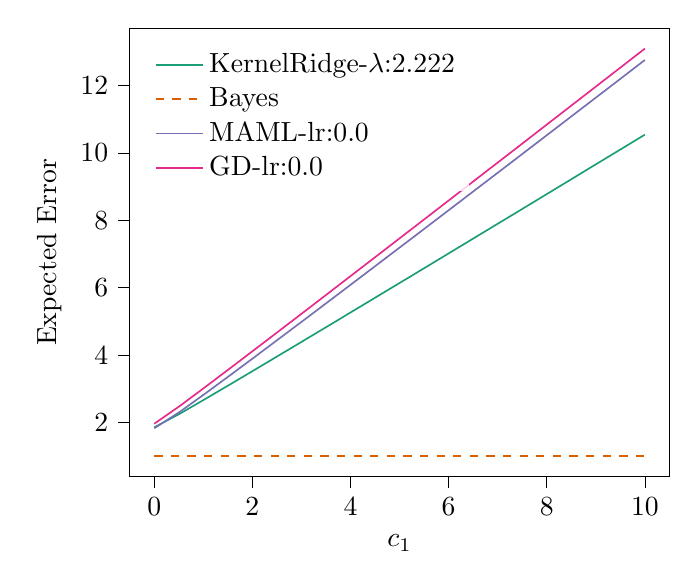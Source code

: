 % This file was created with tikzplotlib v0.10.1.
\begin{tikzpicture}

\definecolor{chocolate217952}{RGB}{217,95,2}
\definecolor{darkcyan27158119}{RGB}{27,158,119}
\definecolor{darkgray176}{RGB}{176,176,176}
\definecolor{deeppink23141138}{RGB}{231,41,138}
\definecolor{lightslategray117112179}{RGB}{117,112,179}

\begin{axis}[
legend cell align={left},
legend style={
  fill opacity=0.8,
  draw opacity=1,
  text opacity=1,
  at={(0.03,0.97)},
  anchor=north west,
  draw=none
},
tick align=outside,
tick pos=left,
x grid style={darkgray176},
xlabel={\(\displaystyle c_{1}\)},
xmin=-0.499, xmax=10.5,
xtick style={color=black},
y grid style={darkgray176},
ylabel={Expected Error},
ymin=0.396, ymax=13.704,
ytick style={color=black}
]
\addplot [semithick, darkcyan27158119]
table {%
0.001 1.857
0.527 2.265
1.054 2.71
1.58 3.161
2.106 3.615
2.632 4.072
3.159 4.53
3.685 4.989
4.211 5.45
4.737 5.911
5.264 6.372
5.79 6.834
6.316 7.297
6.842 7.76
7.369 8.223
7.895 8.687
8.421 9.151
8.947 9.616
9.474 10.08
10 10.545
};
\addlegendentry{KernelRidge-$\lambda$:2.222}
\addplot [semithick, chocolate217952, dashed]
table {%
0.001 1.001
0.527 1.001
1.054 1.001
1.58 1.001
2.106 1.001
2.632 1.001
3.159 1.001
3.685 1.001
4.211 1.001
4.737 1.001
5.264 1.001
5.79 1.001
6.316 1.001
6.842 1.001
7.369 1.001
7.895 1.001
8.421 1.001
8.947 1.001
9.474 1.001
10 1.001
};
\addlegendentry{Bayes}
\addplot [semithick, lightslategray117112179]
table {%
0.001 1.829
0.527 2.322
1.054 2.875
1.58 3.439
2.106 4.009
2.632 4.583
3.159 5.16
3.685 5.739
4.211 6.319
4.737 6.901
5.264 7.483
5.79 8.067
6.316 8.652
6.842 9.237
7.369 9.823
7.895 10.41
8.421 10.997
8.947 11.584
9.474 12.172
10 12.761
};
\addlegendentry{MAML-lr:0.0}
\addplot [semithick, deeppink23141138]
table {%
0.001 1.964
0.527 2.497
1.054 3.069
1.58 3.648
2.106 4.231
2.632 4.816
3.159 5.403
3.685 5.992
4.211 6.581
4.737 7.171
5.264 7.762
5.79 8.353
6.316 8.945
6.842 9.538
7.369 10.13
7.895 10.724
8.421 11.317
8.947 11.911
9.474 12.505
10 13.099
};
\addlegendentry{GD-lr:0.0}
\end{axis}

\end{tikzpicture}
